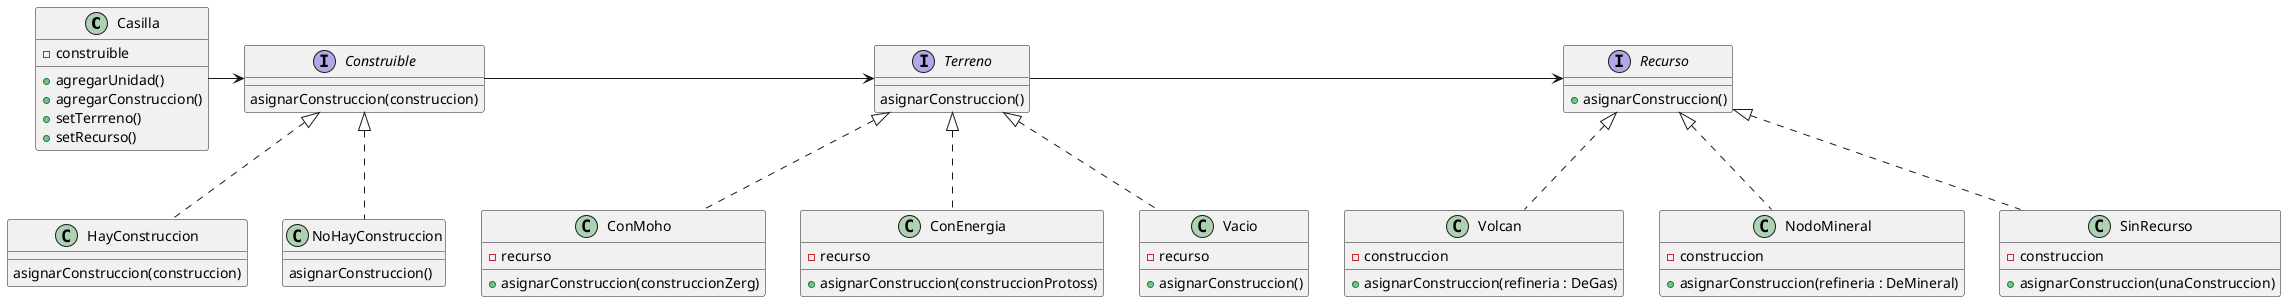 @startuml
'https://plantuml.com/class-diagram

class Casilla {
    - construible

    + agregarUnidad()
    + agregarConstruccion()
    + setTerrreno()
    + setRecurso()
}

interface Construible {
    asignarConstruccion(construccion)
}

class HayConstruccion {
    asignarConstruccion(construccion)
}

class NoHayConstruccion {
    asignarConstruccion()
}

interface Terreno {
    asignarConstruccion()
}

class ConMoho {
    -recurso
    +asignarConstruccion(construccionZerg)
}

class ConEnergia {
    -recurso
    +asignarConstruccion(construccionProtoss)
}

class Vacio {
    -recurso
    +asignarConstruccion()
}

interface Recurso {
    +asignarConstruccion()
}

class Volcan {
    -construccion
    +asignarConstruccion(refineria : DeGas)
}

class NodoMineral {
    -construccion
    +asignarConstruccion(refineria : DeMineral)
}

class SinRecurso {
    -construccion
    +asignarConstruccion(unaConstruccion)
}

Casilla -> Construible
Construible <|.. HayConstruccion
Construible <|.. NoHayConstruccion

Construible -> Terreno
Terreno <|.. ConEnergia
Terreno <|.. ConMoho
Terreno <|.. Vacio

Terreno -> Recurso
Recurso <|.. Volcan
Recurso <|.. NodoMineral
Recurso <|.. SinRecurso

@enduml